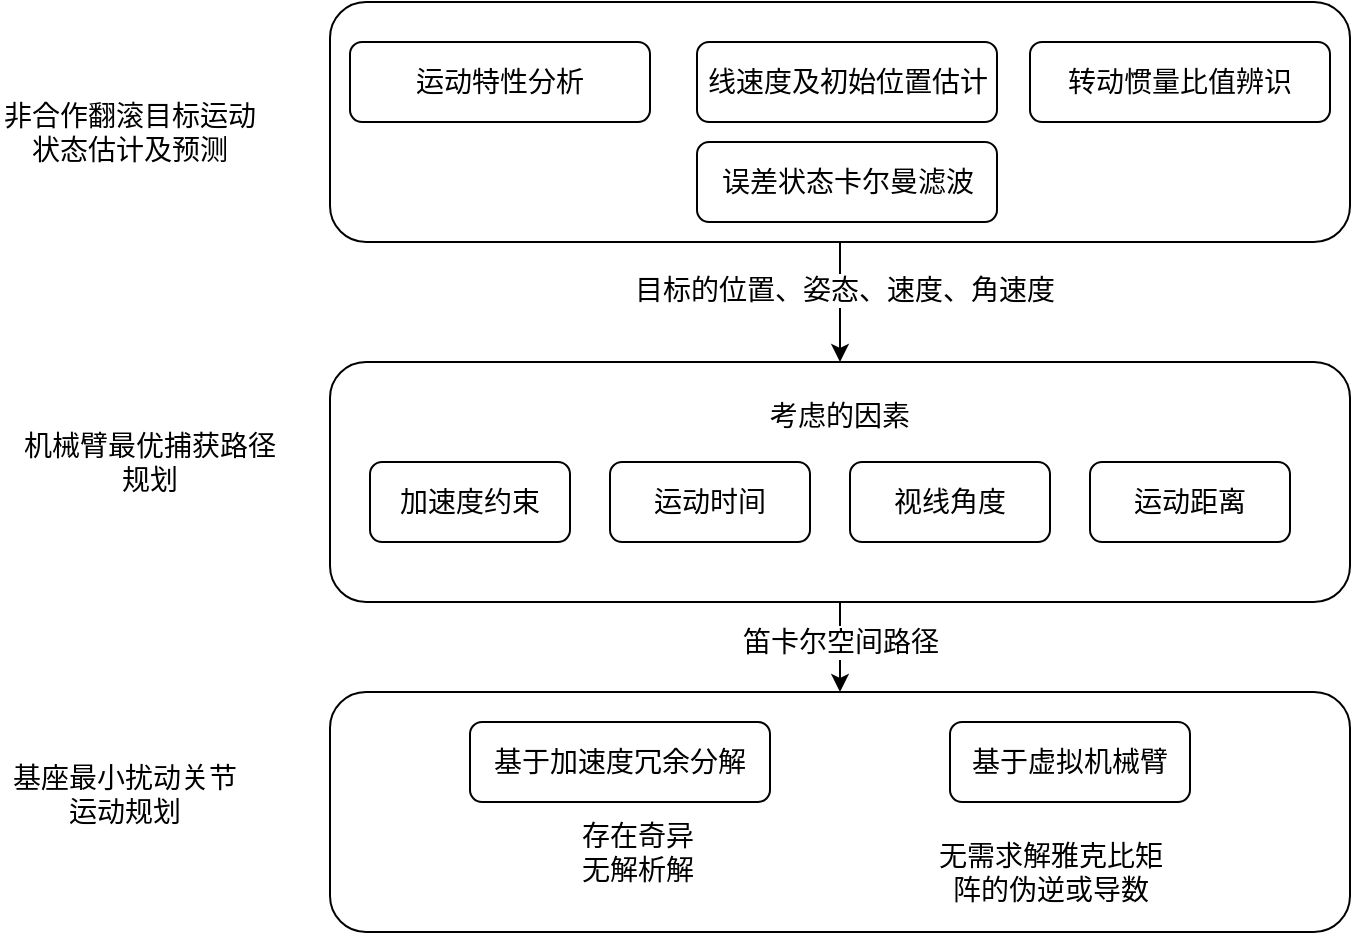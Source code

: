 <mxfile version="17.4.5" type="github">
  <diagram id="prtHgNgQTEPvFCAcTncT" name="Page-1">
    <mxGraphModel dx="1038" dy="579" grid="1" gridSize="10" guides="1" tooltips="1" connect="1" arrows="1" fold="1" page="1" pageScale="1" pageWidth="827" pageHeight="1169" math="0" shadow="0">
      <root>
        <mxCell id="0" />
        <mxCell id="1" parent="0" />
        <mxCell id="xbROvSDmepULWa9lhDUd-8" value="" style="edgeStyle=orthogonalEdgeStyle;rounded=0;orthogonalLoop=1;jettySize=auto;html=1;entryX=0.5;entryY=0;entryDx=0;entryDy=0;" parent="1" source="xbROvSDmepULWa9lhDUd-1" target="xbROvSDmepULWa9lhDUd-11" edge="1">
          <mxGeometry relative="1" as="geometry">
            <mxPoint x="485" y="230" as="targetPoint" />
            <Array as="points" />
          </mxGeometry>
        </mxCell>
        <mxCell id="xbROvSDmepULWa9lhDUd-9" value="目标的位置、姿态、速度、角速度" style="edgeLabel;html=1;align=center;verticalAlign=middle;resizable=0;points=[];fontSize=14;" parent="xbROvSDmepULWa9lhDUd-8" vertex="1" connectable="0">
          <mxGeometry x="-0.207" y="2" relative="1" as="geometry">
            <mxPoint as="offset" />
          </mxGeometry>
        </mxCell>
        <mxCell id="xbROvSDmepULWa9lhDUd-1" value="" style="rounded=1;whiteSpace=wrap;html=1;" parent="1" vertex="1">
          <mxGeometry x="230" y="60" width="510" height="120" as="geometry" />
        </mxCell>
        <mxCell id="xbROvSDmepULWa9lhDUd-2" value="&lt;font style=&quot;font-size: 14px&quot;&gt;非合作翻滚目标运动状态估计及预测&lt;/font&gt;" style="text;html=1;strokeColor=none;fillColor=none;align=center;verticalAlign=middle;whiteSpace=wrap;rounded=0;" parent="1" vertex="1">
          <mxGeometry x="65" y="110" width="130" height="30" as="geometry" />
        </mxCell>
        <mxCell id="xbROvSDmepULWa9lhDUd-3" value="&lt;font style=&quot;font-size: 14px&quot;&gt;运动特性分析&lt;/font&gt;" style="rounded=1;whiteSpace=wrap;html=1;" parent="1" vertex="1">
          <mxGeometry x="240" y="80" width="150" height="40" as="geometry" />
        </mxCell>
        <mxCell id="xbROvSDmepULWa9lhDUd-4" value="&lt;font style=&quot;font-size: 14px&quot;&gt;线速度及初始位置估计&lt;/font&gt;" style="rounded=1;whiteSpace=wrap;html=1;" parent="1" vertex="1">
          <mxGeometry x="413.5" y="80" width="150" height="40" as="geometry" />
        </mxCell>
        <mxCell id="xbROvSDmepULWa9lhDUd-5" value="&lt;font style=&quot;font-size: 14px&quot;&gt;转动惯量比值辨识&lt;/font&gt;" style="rounded=1;whiteSpace=wrap;html=1;" parent="1" vertex="1">
          <mxGeometry x="580" y="80" width="150" height="40" as="geometry" />
        </mxCell>
        <mxCell id="xbROvSDmepULWa9lhDUd-6" value="&lt;font style=&quot;font-size: 14px&quot;&gt;误差状态卡尔曼滤波&lt;/font&gt;" style="rounded=1;whiteSpace=wrap;html=1;" parent="1" vertex="1">
          <mxGeometry x="413.5" y="130" width="150" height="40" as="geometry" />
        </mxCell>
        <mxCell id="xbROvSDmepULWa9lhDUd-10" value="&lt;font style=&quot;font-size: 14px&quot;&gt;机械臂最优捕获路径规划&lt;/font&gt;" style="text;html=1;strokeColor=none;fillColor=none;align=center;verticalAlign=middle;whiteSpace=wrap;rounded=0;" parent="1" vertex="1">
          <mxGeometry x="70" y="275" width="140" height="30" as="geometry" />
        </mxCell>
        <mxCell id="xbROvSDmepULWa9lhDUd-11" value="考虑的因素&lt;br style=&quot;font-size: 14px;&quot;&gt;&lt;br style=&quot;font-size: 14px;&quot;&gt;&lt;br style=&quot;font-size: 14px;&quot;&gt;&lt;br style=&quot;font-size: 14px;&quot;&gt;&lt;br style=&quot;font-size: 14px;&quot;&gt;" style="rounded=1;whiteSpace=wrap;html=1;fontSize=14;" parent="1" vertex="1">
          <mxGeometry x="230" y="240" width="510" height="120" as="geometry" />
        </mxCell>
        <mxCell id="xbROvSDmepULWa9lhDUd-12" value="加速度约束" style="rounded=1;whiteSpace=wrap;html=1;fontSize=14;" parent="1" vertex="1">
          <mxGeometry x="250" y="290" width="100" height="40" as="geometry" />
        </mxCell>
        <mxCell id="xbROvSDmepULWa9lhDUd-13" value="运动距离" style="rounded=1;whiteSpace=wrap;html=1;fontSize=14;" parent="1" vertex="1">
          <mxGeometry x="610" y="290" width="100" height="40" as="geometry" />
        </mxCell>
        <mxCell id="xbROvSDmepULWa9lhDUd-14" value="视线角度" style="rounded=1;whiteSpace=wrap;html=1;fontSize=14;" parent="1" vertex="1">
          <mxGeometry x="490" y="290" width="100" height="40" as="geometry" />
        </mxCell>
        <mxCell id="xbROvSDmepULWa9lhDUd-16" value="运动时间" style="rounded=1;whiteSpace=wrap;html=1;fontSize=14;" parent="1" vertex="1">
          <mxGeometry x="370" y="290" width="100" height="40" as="geometry" />
        </mxCell>
        <mxCell id="xbROvSDmepULWa9lhDUd-18" value="&lt;div&gt;基座最小扰动关节运动规划&lt;/div&gt;&lt;div&gt;&lt;br&gt;&lt;/div&gt;" style="text;html=1;strokeColor=none;fillColor=none;align=center;verticalAlign=middle;whiteSpace=wrap;rounded=0;fontSize=14;" parent="1" vertex="1">
          <mxGeometry x="65" y="450" width="125" height="30" as="geometry" />
        </mxCell>
        <mxCell id="xbROvSDmepULWa9lhDUd-19" value="" style="rounded=1;whiteSpace=wrap;html=1;" parent="1" vertex="1">
          <mxGeometry x="230" y="405" width="510" height="120" as="geometry" />
        </mxCell>
        <mxCell id="xbROvSDmepULWa9lhDUd-20" value="基于加速度冗余分解" style="rounded=1;whiteSpace=wrap;html=1;fontSize=14;" parent="1" vertex="1">
          <mxGeometry x="300" y="420" width="150" height="40" as="geometry" />
        </mxCell>
        <mxCell id="xbROvSDmepULWa9lhDUd-30" value="存在奇异无解析解" style="text;html=1;strokeColor=none;fillColor=none;align=center;verticalAlign=middle;whiteSpace=wrap;rounded=0;fontSize=14;" parent="1" vertex="1">
          <mxGeometry x="353.5" y="470" width="60" height="30" as="geometry" />
        </mxCell>
        <mxCell id="xbROvSDmepULWa9lhDUd-34" value="基于虚拟机械臂" style="rounded=1;whiteSpace=wrap;html=1;fontSize=14;" parent="1" vertex="1">
          <mxGeometry x="540" y="420" width="120" height="40" as="geometry" />
        </mxCell>
        <mxCell id="xbROvSDmepULWa9lhDUd-36" value="无需求解雅克比矩阵的伪逆或导数" style="text;html=1;strokeColor=none;fillColor=none;align=center;verticalAlign=middle;whiteSpace=wrap;rounded=0;fontSize=14;" parent="1" vertex="1">
          <mxGeometry x="531.75" y="480" width="116.5" height="30" as="geometry" />
        </mxCell>
        <mxCell id="UF4INsJf9EhoP9JI-Ojh-1" value="" style="edgeStyle=orthogonalEdgeStyle;rounded=0;orthogonalLoop=1;jettySize=auto;html=1;exitX=0.5;exitY=1;exitDx=0;exitDy=0;entryX=0.5;entryY=0;entryDx=0;entryDy=0;" parent="1" source="xbROvSDmepULWa9lhDUd-11" target="xbROvSDmepULWa9lhDUd-19" edge="1">
          <mxGeometry relative="1" as="geometry">
            <mxPoint x="460" y="400" as="targetPoint" />
            <Array as="points" />
            <mxPoint x="495" y="190" as="sourcePoint" />
          </mxGeometry>
        </mxCell>
        <mxCell id="xbROvSDmepULWa9lhDUd-17" value="笛卡尔空间路径" style="edgeLabel;html=1;align=center;verticalAlign=middle;resizable=0;points=[];fontSize=14;" parent="1" vertex="1" connectable="0">
          <mxGeometry x="485" y="380" as="geometry" />
        </mxCell>
      </root>
    </mxGraphModel>
  </diagram>
</mxfile>
